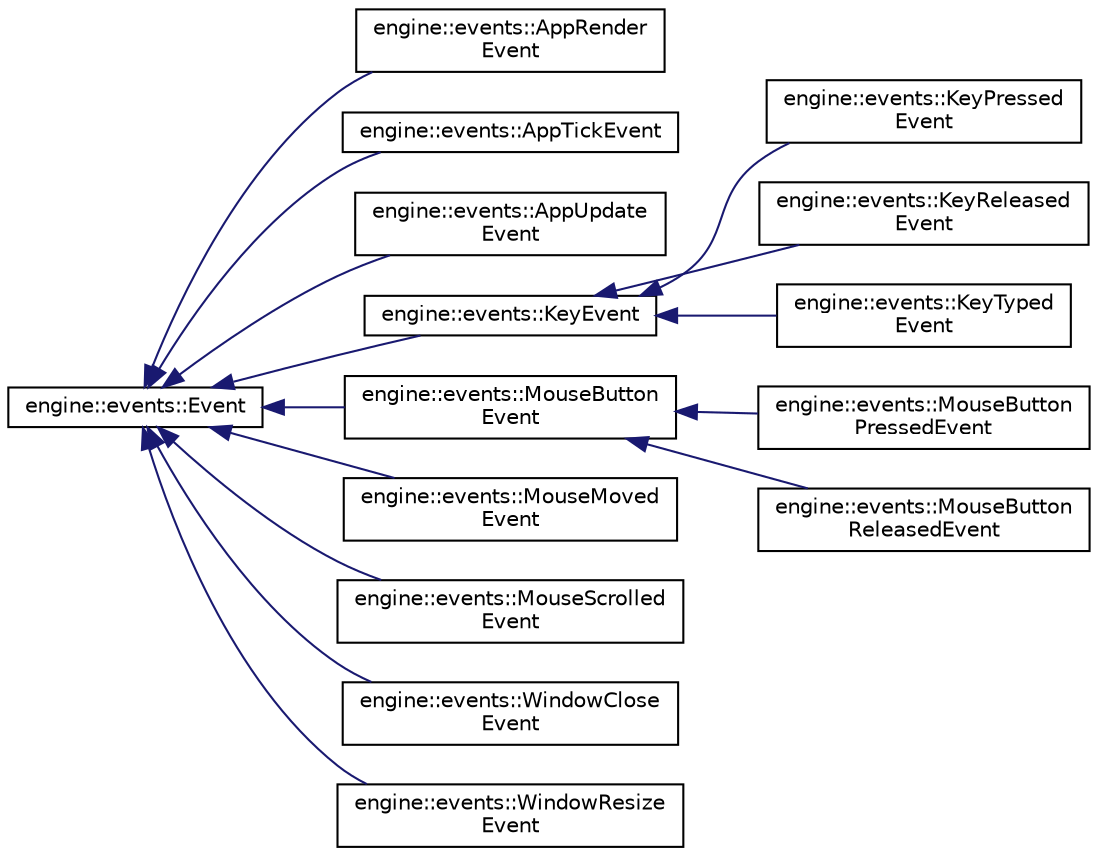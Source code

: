 digraph "Graphical Class Hierarchy"
{
  edge [fontname="Helvetica",fontsize="10",labelfontname="Helvetica",labelfontsize="10"];
  node [fontname="Helvetica",fontsize="10",shape=record];
  rankdir="LR";
  Node0 [label="engine::events::Event",height=0.2,width=0.4,color="black", fillcolor="white", style="filled",URL="$classengine_1_1events_1_1Event.html"];
  Node0 -> Node1 [dir="back",color="midnightblue",fontsize="10",style="solid",fontname="Helvetica"];
  Node1 [label="engine::events::AppRender\lEvent",height=0.2,width=0.4,color="black", fillcolor="white", style="filled",URL="$classengine_1_1events_1_1AppRenderEvent.html"];
  Node0 -> Node2 [dir="back",color="midnightblue",fontsize="10",style="solid",fontname="Helvetica"];
  Node2 [label="engine::events::AppTickEvent",height=0.2,width=0.4,color="black", fillcolor="white", style="filled",URL="$classengine_1_1events_1_1AppTickEvent.html"];
  Node0 -> Node3 [dir="back",color="midnightblue",fontsize="10",style="solid",fontname="Helvetica"];
  Node3 [label="engine::events::AppUpdate\lEvent",height=0.2,width=0.4,color="black", fillcolor="white", style="filled",URL="$classengine_1_1events_1_1AppUpdateEvent.html"];
  Node0 -> Node4 [dir="back",color="midnightblue",fontsize="10",style="solid",fontname="Helvetica"];
  Node4 [label="engine::events::KeyEvent",height=0.2,width=0.4,color="black", fillcolor="white", style="filled",URL="$classengine_1_1events_1_1KeyEvent.html"];
  Node4 -> Node5 [dir="back",color="midnightblue",fontsize="10",style="solid",fontname="Helvetica"];
  Node5 [label="engine::events::KeyPressed\lEvent",height=0.2,width=0.4,color="black", fillcolor="white", style="filled",URL="$classengine_1_1events_1_1KeyPressedEvent.html"];
  Node4 -> Node6 [dir="back",color="midnightblue",fontsize="10",style="solid",fontname="Helvetica"];
  Node6 [label="engine::events::KeyReleased\lEvent",height=0.2,width=0.4,color="black", fillcolor="white", style="filled",URL="$classengine_1_1events_1_1KeyReleasedEvent.html"];
  Node4 -> Node7 [dir="back",color="midnightblue",fontsize="10",style="solid",fontname="Helvetica"];
  Node7 [label="engine::events::KeyTyped\lEvent",height=0.2,width=0.4,color="black", fillcolor="white", style="filled",URL="$classengine_1_1events_1_1KeyTypedEvent.html"];
  Node0 -> Node8 [dir="back",color="midnightblue",fontsize="10",style="solid",fontname="Helvetica"];
  Node8 [label="engine::events::MouseButton\lEvent",height=0.2,width=0.4,color="black", fillcolor="white", style="filled",URL="$classengine_1_1events_1_1MouseButtonEvent.html"];
  Node8 -> Node9 [dir="back",color="midnightblue",fontsize="10",style="solid",fontname="Helvetica"];
  Node9 [label="engine::events::MouseButton\lPressedEvent",height=0.2,width=0.4,color="black", fillcolor="white", style="filled",URL="$classengine_1_1events_1_1MouseButtonPressedEvent.html"];
  Node8 -> Node10 [dir="back",color="midnightblue",fontsize="10",style="solid",fontname="Helvetica"];
  Node10 [label="engine::events::MouseButton\lReleasedEvent",height=0.2,width=0.4,color="black", fillcolor="white", style="filled",URL="$classengine_1_1events_1_1MouseButtonReleasedEvent.html"];
  Node0 -> Node11 [dir="back",color="midnightblue",fontsize="10",style="solid",fontname="Helvetica"];
  Node11 [label="engine::events::MouseMoved\lEvent",height=0.2,width=0.4,color="black", fillcolor="white", style="filled",URL="$classengine_1_1events_1_1MouseMovedEvent.html"];
  Node0 -> Node12 [dir="back",color="midnightblue",fontsize="10",style="solid",fontname="Helvetica"];
  Node12 [label="engine::events::MouseScrolled\lEvent",height=0.2,width=0.4,color="black", fillcolor="white", style="filled",URL="$classengine_1_1events_1_1MouseScrolledEvent.html"];
  Node0 -> Node13 [dir="back",color="midnightblue",fontsize="10",style="solid",fontname="Helvetica"];
  Node13 [label="engine::events::WindowClose\lEvent",height=0.2,width=0.4,color="black", fillcolor="white", style="filled",URL="$classengine_1_1events_1_1WindowCloseEvent.html"];
  Node0 -> Node14 [dir="back",color="midnightblue",fontsize="10",style="solid",fontname="Helvetica"];
  Node14 [label="engine::events::WindowResize\lEvent",height=0.2,width=0.4,color="black", fillcolor="white", style="filled",URL="$classengine_1_1events_1_1WindowResizeEvent.html"];
}
